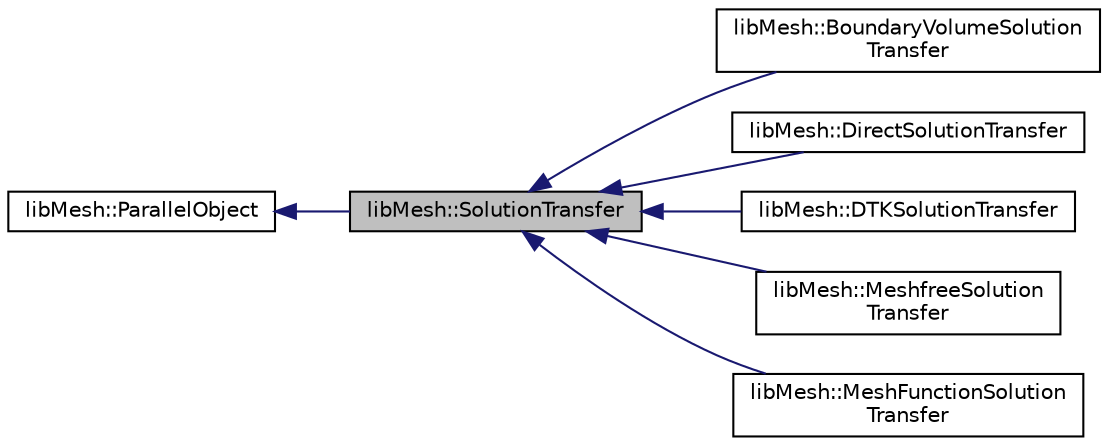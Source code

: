 digraph "libMesh::SolutionTransfer"
{
 // INTERACTIVE_SVG=YES
  edge [fontname="Helvetica",fontsize="10",labelfontname="Helvetica",labelfontsize="10"];
  node [fontname="Helvetica",fontsize="10",shape=record];
  rankdir="LR";
  Node1 [label="libMesh::SolutionTransfer",height=0.2,width=0.4,color="black", fillcolor="grey75", style="filled" fontcolor="black"];
  Node2 -> Node1 [dir="back",color="midnightblue",fontsize="10",style="solid",fontname="Helvetica"];
  Node2 [label="libMesh::ParallelObject",height=0.2,width=0.4,color="black", fillcolor="white", style="filled",URL="$classlibMesh_1_1ParallelObject.html",tooltip="An object whose state is distributed along a set of processors. "];
  Node1 -> Node3 [dir="back",color="midnightblue",fontsize="10",style="solid",fontname="Helvetica"];
  Node3 [label="libMesh::BoundaryVolumeSolution\lTransfer",height=0.2,width=0.4,color="black", fillcolor="white", style="filled",URL="$classlibMesh_1_1BoundaryVolumeSolutionTransfer.html",tooltip="SolutionTransfer derived class which is specifically for transferring solutions back and forth betwee..."];
  Node1 -> Node4 [dir="back",color="midnightblue",fontsize="10",style="solid",fontname="Helvetica"];
  Node4 [label="libMesh::DirectSolutionTransfer",height=0.2,width=0.4,color="black", fillcolor="white", style="filled",URL="$classlibMesh_1_1DirectSolutionTransfer.html",tooltip="Implementation of a SolutionTransfer object that only works for transferring the solution but only in..."];
  Node1 -> Node5 [dir="back",color="midnightblue",fontsize="10",style="solid",fontname="Helvetica"];
  Node5 [label="libMesh::DTKSolutionTransfer",height=0.2,width=0.4,color="black", fillcolor="white", style="filled",URL="$classlibMesh_1_1DTKSolutionTransfer.html",tooltip="Implementation of a SolutionTransfer object that uses the DataTransferKit (https://github.com/CNERG/DataTransferKit) to transfer variables back and forth between systems. "];
  Node1 -> Node6 [dir="back",color="midnightblue",fontsize="10",style="solid",fontname="Helvetica"];
  Node6 [label="libMesh::MeshfreeSolution\lTransfer",height=0.2,width=0.4,color="black", fillcolor="white", style="filled",URL="$classlibMesh_1_1MeshfreeSolutionTransfer.html",tooltip="Implementation of a SolutionTransfer object that utilizes the MeshfreeInterpolation system to interpo..."];
  Node1 -> Node7 [dir="back",color="midnightblue",fontsize="10",style="solid",fontname="Helvetica"];
  Node7 [label="libMesh::MeshFunctionSolution\lTransfer",height=0.2,width=0.4,color="black", fillcolor="white", style="filled",URL="$classlibMesh_1_1MeshFunctionSolutionTransfer.html",tooltip="Implementation of a SolutionTransfer object that only works for transferring the solution using a Mes..."];
}
